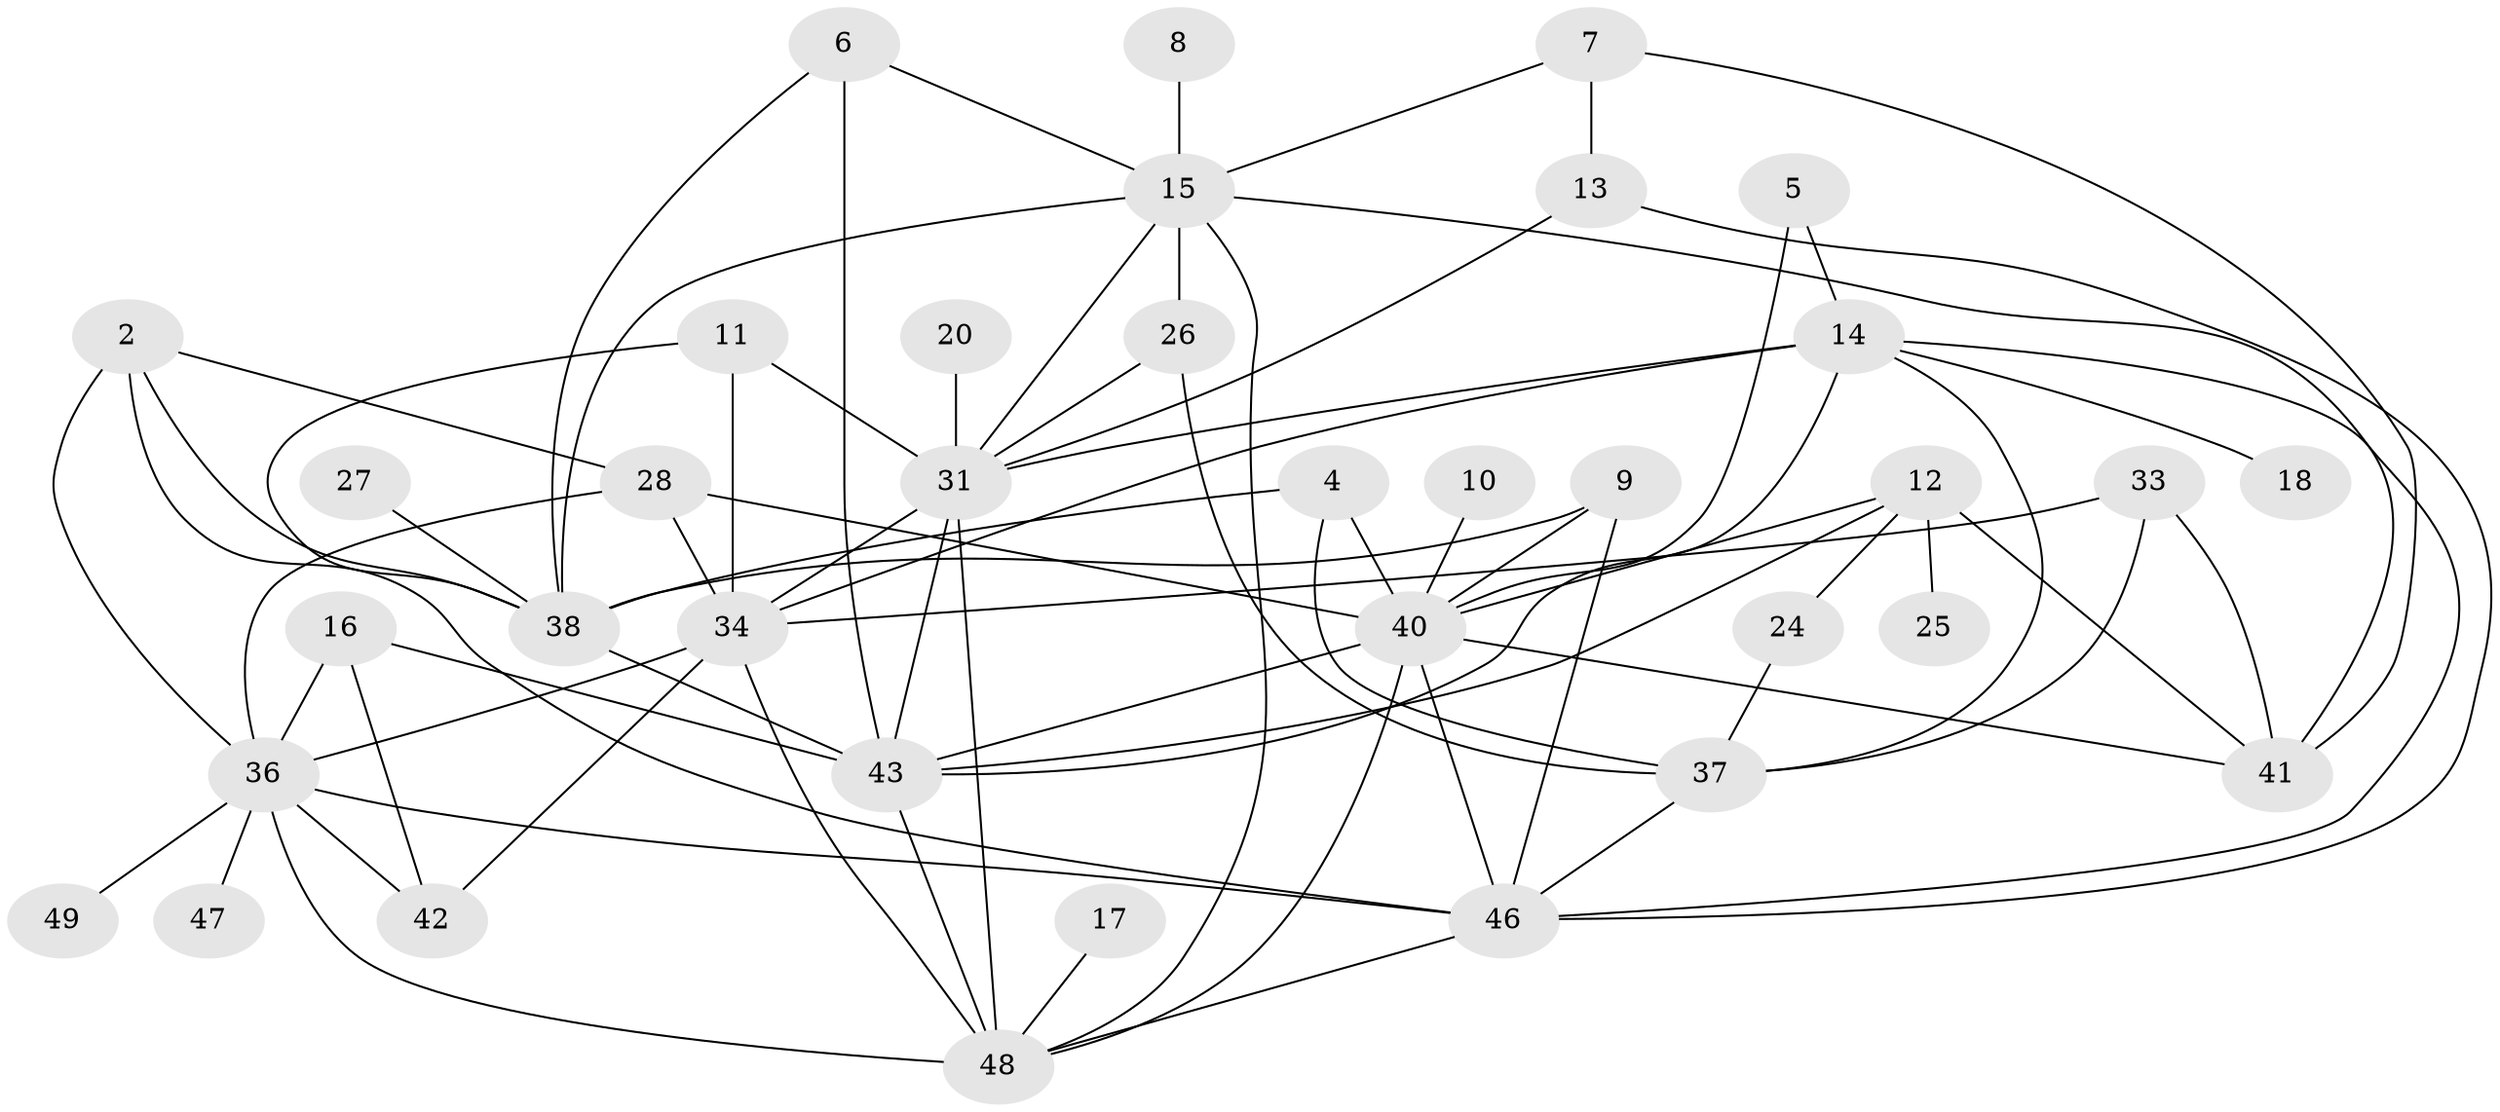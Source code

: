 // original degree distribution, {0: 0.10309278350515463, 1: 0.1958762886597938, 4: 0.17525773195876287, 3: 0.2268041237113402, 6: 0.041237113402061855, 2: 0.16494845360824742, 5: 0.08247422680412371, 7: 0.010309278350515464}
// Generated by graph-tools (version 1.1) at 2025/25/03/09/25 03:25:23]
// undirected, 36 vertices, 75 edges
graph export_dot {
graph [start="1"]
  node [color=gray90,style=filled];
  2;
  4;
  5;
  6;
  7;
  8;
  9;
  10;
  11;
  12;
  13;
  14;
  15;
  16;
  17;
  18;
  20;
  24;
  25;
  26;
  27;
  28;
  31;
  33;
  34;
  36;
  37;
  38;
  40;
  41;
  42;
  43;
  46;
  47;
  48;
  49;
  2 -- 28 [weight=1.0];
  2 -- 36 [weight=1.0];
  2 -- 38 [weight=1.0];
  2 -- 46 [weight=1.0];
  4 -- 37 [weight=1.0];
  4 -- 38 [weight=1.0];
  4 -- 40 [weight=1.0];
  5 -- 14 [weight=1.0];
  5 -- 40 [weight=1.0];
  6 -- 15 [weight=1.0];
  6 -- 38 [weight=1.0];
  6 -- 43 [weight=1.0];
  7 -- 13 [weight=2.0];
  7 -- 15 [weight=1.0];
  7 -- 41 [weight=1.0];
  8 -- 15 [weight=1.0];
  9 -- 38 [weight=1.0];
  9 -- 40 [weight=1.0];
  9 -- 46 [weight=1.0];
  10 -- 40 [weight=1.0];
  11 -- 31 [weight=1.0];
  11 -- 34 [weight=1.0];
  11 -- 38 [weight=1.0];
  12 -- 24 [weight=1.0];
  12 -- 25 [weight=1.0];
  12 -- 40 [weight=1.0];
  12 -- 41 [weight=1.0];
  12 -- 43 [weight=1.0];
  13 -- 31 [weight=1.0];
  13 -- 46 [weight=1.0];
  14 -- 18 [weight=1.0];
  14 -- 31 [weight=1.0];
  14 -- 34 [weight=1.0];
  14 -- 37 [weight=1.0];
  14 -- 43 [weight=1.0];
  14 -- 46 [weight=1.0];
  15 -- 26 [weight=1.0];
  15 -- 31 [weight=1.0];
  15 -- 38 [weight=1.0];
  15 -- 41 [weight=1.0];
  15 -- 48 [weight=1.0];
  16 -- 36 [weight=1.0];
  16 -- 42 [weight=2.0];
  16 -- 43 [weight=1.0];
  17 -- 48 [weight=1.0];
  20 -- 31 [weight=1.0];
  24 -- 37 [weight=1.0];
  26 -- 31 [weight=1.0];
  26 -- 37 [weight=1.0];
  27 -- 38 [weight=1.0];
  28 -- 34 [weight=1.0];
  28 -- 36 [weight=1.0];
  28 -- 40 [weight=1.0];
  31 -- 34 [weight=1.0];
  31 -- 43 [weight=1.0];
  31 -- 48 [weight=2.0];
  33 -- 34 [weight=1.0];
  33 -- 37 [weight=1.0];
  33 -- 41 [weight=1.0];
  34 -- 36 [weight=1.0];
  34 -- 42 [weight=1.0];
  34 -- 48 [weight=1.0];
  36 -- 42 [weight=1.0];
  36 -- 46 [weight=1.0];
  36 -- 47 [weight=1.0];
  36 -- 48 [weight=1.0];
  36 -- 49 [weight=1.0];
  37 -- 46 [weight=2.0];
  38 -- 43 [weight=1.0];
  40 -- 41 [weight=1.0];
  40 -- 43 [weight=1.0];
  40 -- 46 [weight=2.0];
  40 -- 48 [weight=1.0];
  43 -- 48 [weight=1.0];
  46 -- 48 [weight=1.0];
}
